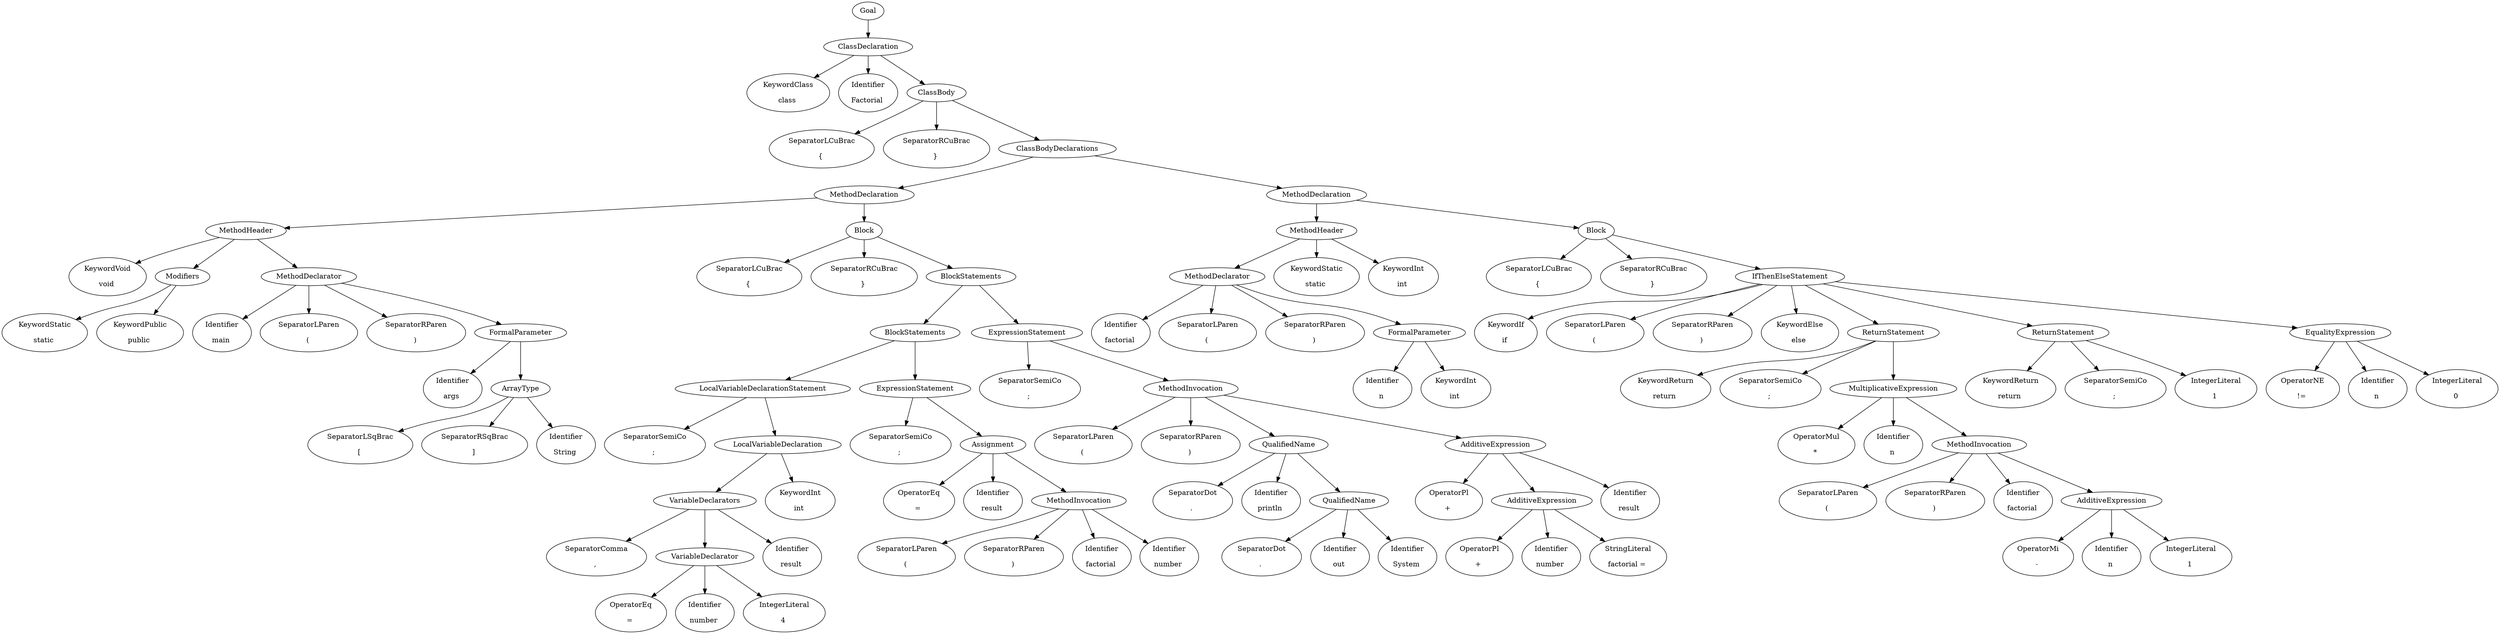 digraph G{ 
0->3;
3->4;
3->5;
3->6;
6->7;
6->9;
6->8;
8->15;
8->16;
15->17;
17->22;
16->19;
17->21;
17->23;
23->31;
23->32;
23->34;
15->24;
24->35;
24->37;
19->27;
27->40;
27->41;
27->43;
16->28;
28->44;
28->46;
21->48;
24->36;
19->52;
21->56;
23->49;
36->50;
27->54;
49->67;
19->71;
54->73;
28->74;
74->80;
74->81;
74->83;
74->85;
49->75;
75->88;
75->89;
50->76;
76->91;
36->78;
78->94;
76->90;
50->92;
92->103;
54->105;
75->109;
90->101;
101->112;
78->104;
104->116;
104->118;
74->107;
107->120;
107->122;
74->108;
108->123;
108->125;
92->114;
101->127;
127->139;
101->141;
114->143;
104->132;
132->146;
132->147;
90->152;
127->153;
114->163;
132->157;
157->166;
157->167;
157->181;
74->176;
176->184;
104->225;
225->233;
107->228;
228->238;
225->232;
232->244;
176->267;
176->268;
114->281;
281->290;
281->292;
225->295;
228->296;
228->286;
286->298;
286->300;
108->301;
281->310;
232->312;
232->313;
286->314;
127->316;
286->336;
336->339;
281->356;
336->359;
336->360;
0 [label="Goal"];
3 [label="ClassDeclaration"];
4 [label="KeywordClass\n\nclass "];
5 [label="Identifier\n\nFactorial "];
6 [label="ClassBody"];
7 [label="SeparatorLCuBrac\n\n{ "];
8 [label="ClassBodyDeclarations"];
9 [label="SeparatorRCuBrac\n\n} "];
15 [label="MethodDeclaration"];
16 [label="MethodDeclaration"];
17 [label="MethodHeader"];
19 [label="MethodHeader"];
21 [label="Modifiers"];
22 [label="KeywordVoid\n\nvoid "];
23 [label="MethodDeclarator"];
24 [label="Block"];
27 [label="MethodDeclarator"];
28 [label="Block"];
31 [label="Identifier\n\nmain "];
32 [label="SeparatorLParen\n\n( "];
34 [label="SeparatorRParen\n\n) "];
35 [label="SeparatorLCuBrac\n\n{ "];
36 [label="BlockStatements"];
37 [label="SeparatorRCuBrac\n\n} "];
40 [label="Identifier\n\nfactorial "];
41 [label="SeparatorLParen\n\n( "];
43 [label="SeparatorRParen\n\n) "];
44 [label="SeparatorLCuBrac\n\n{ "];
46 [label="SeparatorRCuBrac\n\n} "];
48 [label="KeywordStatic\n\nstatic "];
49 [label="FormalParameter"];
50 [label="BlockStatements"];
52 [label="KeywordStatic\n\nstatic "];
54 [label="FormalParameter"];
56 [label="KeywordPublic\n\npublic "];
67 [label="Identifier\n\nargs "];
71 [label="KeywordInt\n\nint "];
73 [label="Identifier\n\nn "];
74 [label="IfThenElseStatement"];
75 [label="ArrayType"];
76 [label="LocalVariableDeclarationStatement"];
78 [label="ExpressionStatement"];
80 [label="KeywordIf\n\nif "];
81 [label="SeparatorLParen\n\n( "];
83 [label="SeparatorRParen\n\n) "];
85 [label="KeywordElse\n\nelse "];
88 [label="SeparatorLSqBrac\n\n[ "];
89 [label="SeparatorRSqBrac\n\n] "];
90 [label="LocalVariableDeclaration"];
91 [label="SeparatorSemiCo\n\n; "];
92 [label="ExpressionStatement"];
94 [label="SeparatorSemiCo\n\n; "];
101 [label="VariableDeclarators"];
103 [label="SeparatorSemiCo\n\n; "];
104 [label="MethodInvocation"];
105 [label="KeywordInt\n\nint "];
107 [label="ReturnStatement"];
108 [label="ReturnStatement"];
109 [label="Identifier\n\nString "];
112 [label="SeparatorComma\n\n, "];
114 [label="Assignment"];
116 [label="SeparatorLParen\n\n( "];
118 [label="SeparatorRParen\n\n) "];
120 [label="KeywordReturn\n\nreturn "];
122 [label="SeparatorSemiCo\n\n; "];
123 [label="KeywordReturn\n\nreturn "];
125 [label="SeparatorSemiCo\n\n; "];
127 [label="VariableDeclarator"];
132 [label="QualifiedName"];
139 [label="OperatorEq\n\n= "];
141 [label="Identifier\n\nresult "];
143 [label="OperatorEq\n\n= "];
146 [label="SeparatorDot\n\n. "];
147 [label="Identifier\n\nprintln "];
152 [label="KeywordInt\n\nint "];
153 [label="Identifier\n\nnumber "];
157 [label="QualifiedName"];
163 [label="Identifier\n\nresult "];
166 [label="SeparatorDot\n\n. "];
167 [label="Identifier\n\nout "];
176 [label="EqualityExpression"];
181 [label="Identifier\n\nSystem "];
184 [label="OperatorNE\n\n!= "];
225 [label="AdditiveExpression"];
228 [label="MultiplicativeExpression"];
232 [label="AdditiveExpression"];
233 [label="OperatorPl\n\n+ "];
238 [label="OperatorMul\n\n* "];
244 [label="OperatorPl\n\n+ "];
267 [label="Identifier\n\nn "];
268 [label="IntegerLiteral\n\n0 "];
281 [label="MethodInvocation"];
286 [label="MethodInvocation"];
290 [label="SeparatorLParen\n\n( "];
292 [label="SeparatorRParen\n\n) "];
295 [label="Identifier\n\nresult "];
296 [label="Identifier\n\nn "];
298 [label="SeparatorLParen\n\n( "];
300 [label="SeparatorRParen\n\n) "];
301 [label="IntegerLiteral\n\n1 "];
310 [label="Identifier\n\nfactorial "];
312 [label="Identifier\n\nnumber "];
313 [label="StringLiteral\n\n factorial =  "];
314 [label="Identifier\n\nfactorial "];
316 [label="IntegerLiteral\n\n4 "];
336 [label="AdditiveExpression"];
339 [label="OperatorMi\n\n- "];
356 [label="Identifier\n\nnumber "];
359 [label="Identifier\n\nn "];
360 [label="IntegerLiteral\n\n1 "];
}
